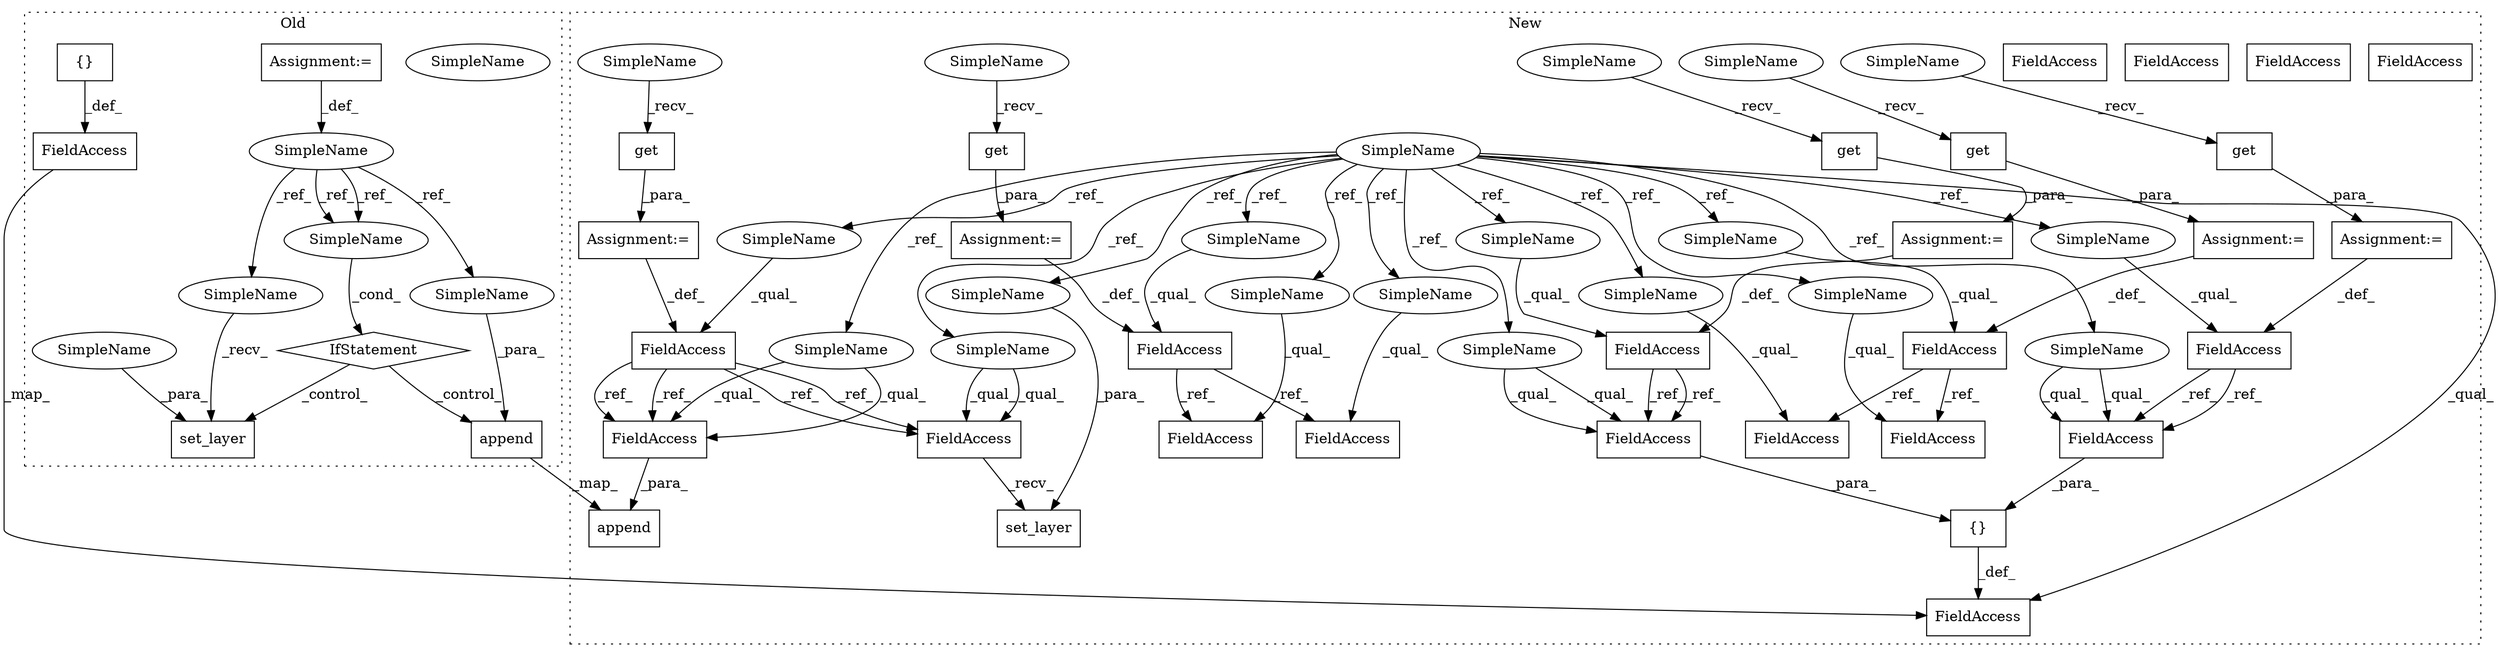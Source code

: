 digraph G {
subgraph cluster0 {
1 [label="set_layer" a="32" s="17606,17620" l="10,1" shape="box"];
3 [label="SimpleName" a="42" s="16796" l="20" shape="ellipse"];
4 [label="SimpleName" a="42" s="17555" l="20" shape="ellipse"];
5 [label="append" a="32" s="17647,17674" l="7,1" shape="box"];
19 [label="IfStatement" a="25" s="17551,17575" l="4,2" shape="diamond"];
24 [label="FieldAccess" a="22" s="17687" l="16" shape="box"];
25 [label="{}" a="4" s="17721,17747" l="1,1" shape="box"];
34 [label="Assignment:=" a="7" s="16796" l="20" shape="box"];
38 [label="SimpleName" a="42" s="17585" l="20" shape="ellipse"];
39 [label="SimpleName" a="42" s="17555" l="20" shape="ellipse"];
40 [label="SimpleName" a="42" s="17654" l="20" shape="ellipse"];
63 [label="SimpleName" a="42" s="17616" l="4" shape="ellipse"];
label = "Old";
style="dotted";
}
subgraph cluster1 {
2 [label="get" a="32" s="18539,18563" l="4,1" shape="box"];
6 [label="append" a="32" s="18635,18667" l="7,1" shape="box"];
7 [label="FieldAccess" a="22" s="18500" l="25" shape="box"];
8 [label="SimpleName" a="42" s="17473" l="4" shape="ellipse"];
9 [label="FieldAccess" a="22" s="18204" l="18" shape="box"];
10 [label="FieldAccess" a="22" s="18642" l="25" shape="box"];
11 [label="FieldAccess" a="22" s="18674" l="17" shape="box"];
12 [label="FieldAccess" a="22" s="18327" l="18" shape="box"];
13 [label="FieldAccess" a="22" s="18570" l="25" shape="box"];
14 [label="get" a="32" s="18236,18253" l="4,1" shape="box"];
15 [label="FieldAccess" a="22" s="18260" l="18" shape="box"];
16 [label="FieldAccess" a="22" s="18815" l="17" shape="box"];
17 [label="set_layer" a="32" s="18596,18610" l="10,1" shape="box"];
18 [label="get" a="32" s="18704,18720" l="4,1" shape="box"];
20 [label="Assignment:=" a="7" s="18222" l="1" shape="box"];
21 [label="Assignment:=" a="7" s="18525" l="1" shape="box"];
22 [label="Assignment:=" a="7" s="18691" l="1" shape="box"];
23 [label="FieldAccess" a="22" s="18780" l="16" shape="box"];
26 [label="{}" a="4" s="18814,18850" l="1,1" shape="box"];
27 [label="FieldAccess" a="22" s="18833" l="17" shape="box"];
28 [label="FieldAccess" a="22" s="18352" l="18" shape="box"];
29 [label="FieldAccess" a="22" s="18727" l="17" shape="box"];
30 [label="FieldAccess" a="22" s="18475" l="18" shape="box"];
31 [label="get" a="32" s="18757,18773" l="4,1" shape="box"];
32 [label="FieldAccess" a="22" s="18408" l="18" shape="box"];
33 [label="get" a="32" s="18384,18401" l="4,1" shape="box"];
35 [label="Assignment:=" a="7" s="18370" l="1" shape="box"];
36 [label="Assignment:=" a="7" s="18744" l="1" shape="box"];
37 [label="FieldAccess" a="22" s="18833" l="17" shape="box"];
41 [label="FieldAccess" a="22" s="18815" l="17" shape="box"];
42 [label="FieldAccess" a="22" s="18570" l="25" shape="box"];
43 [label="FieldAccess" a="22" s="18642" l="25" shape="box"];
44 [label="SimpleName" a="42" s="18674" l="4" shape="ellipse"];
45 [label="SimpleName" a="42" s="18260" l="4" shape="ellipse"];
46 [label="SimpleName" a="42" s="18815" l="4" shape="ellipse"];
47 [label="SimpleName" a="42" s="18833" l="4" shape="ellipse"];
48 [label="SimpleName" a="42" s="18606" l="4" shape="ellipse"];
49 [label="SimpleName" a="42" s="18570" l="4" shape="ellipse"];
50 [label="SimpleName" a="42" s="18727" l="4" shape="ellipse"];
51 [label="SimpleName" a="42" s="18500" l="4" shape="ellipse"];
52 [label="SimpleName" a="42" s="18475" l="4" shape="ellipse"];
53 [label="SimpleName" a="42" s="18327" l="4" shape="ellipse"];
54 [label="SimpleName" a="42" s="18642" l="4" shape="ellipse"];
55 [label="SimpleName" a="42" s="18352" l="4" shape="ellipse"];
56 [label="SimpleName" a="42" s="18408" l="4" shape="ellipse"];
57 [label="SimpleName" a="42" s="18204" l="4" shape="ellipse"];
58 [label="SimpleName" a="42" s="18692" l="11" shape="ellipse"];
59 [label="SimpleName" a="42" s="18745" l="11" shape="ellipse"];
60 [label="SimpleName" a="42" s="18223" l="12" shape="ellipse"];
61 [label="SimpleName" a="42" s="18371" l="12" shape="ellipse"];
62 [label="SimpleName" a="42" s="18526" l="12" shape="ellipse"];
label = "New";
style="dotted";
}
2 -> 21 [label="_para_"];
3 -> 39 [label="_ref_"];
3 -> 39 [label="_ref_"];
3 -> 40 [label="_ref_"];
3 -> 38 [label="_ref_"];
5 -> 6 [label="_map_"];
7 -> 42 [label="_ref_"];
7 -> 43 [label="_ref_"];
7 -> 43 [label="_ref_"];
7 -> 42 [label="_ref_"];
8 -> 45 [label="_ref_"];
8 -> 44 [label="_ref_"];
8 -> 56 [label="_ref_"];
8 -> 54 [label="_ref_"];
8 -> 46 [label="_ref_"];
8 -> 48 [label="_ref_"];
8 -> 23 [label="_qual_"];
8 -> 55 [label="_ref_"];
8 -> 51 [label="_ref_"];
8 -> 47 [label="_ref_"];
8 -> 52 [label="_ref_"];
8 -> 49 [label="_ref_"];
8 -> 57 [label="_ref_"];
8 -> 50 [label="_ref_"];
8 -> 53 [label="_ref_"];
9 -> 15 [label="_ref_"];
9 -> 12 [label="_ref_"];
11 -> 41 [label="_ref_"];
11 -> 41 [label="_ref_"];
14 -> 20 [label="_para_"];
18 -> 22 [label="_para_"];
19 -> 1 [label="_control_"];
19 -> 5 [label="_control_"];
20 -> 9 [label="_def_"];
21 -> 7 [label="_def_"];
22 -> 11 [label="_def_"];
24 -> 23 [label="_map_"];
25 -> 24 [label="_def_"];
26 -> 23 [label="_def_"];
28 -> 30 [label="_ref_"];
28 -> 32 [label="_ref_"];
29 -> 37 [label="_ref_"];
29 -> 37 [label="_ref_"];
31 -> 36 [label="_para_"];
33 -> 35 [label="_para_"];
34 -> 3 [label="_def_"];
35 -> 28 [label="_def_"];
36 -> 29 [label="_def_"];
37 -> 26 [label="_para_"];
38 -> 1 [label="_recv_"];
39 -> 19 [label="_cond_"];
40 -> 5 [label="_para_"];
41 -> 26 [label="_para_"];
42 -> 17 [label="_recv_"];
43 -> 6 [label="_para_"];
44 -> 11 [label="_qual_"];
45 -> 15 [label="_qual_"];
46 -> 41 [label="_qual_"];
46 -> 41 [label="_qual_"];
47 -> 37 [label="_qual_"];
47 -> 37 [label="_qual_"];
48 -> 17 [label="_para_"];
49 -> 42 [label="_qual_"];
49 -> 42 [label="_qual_"];
50 -> 29 [label="_qual_"];
51 -> 7 [label="_qual_"];
52 -> 30 [label="_qual_"];
53 -> 12 [label="_qual_"];
54 -> 43 [label="_qual_"];
54 -> 43 [label="_qual_"];
55 -> 28 [label="_qual_"];
56 -> 32 [label="_qual_"];
57 -> 9 [label="_qual_"];
58 -> 18 [label="_recv_"];
59 -> 31 [label="_recv_"];
60 -> 14 [label="_recv_"];
61 -> 33 [label="_recv_"];
62 -> 2 [label="_recv_"];
63 -> 1 [label="_para_"];
}